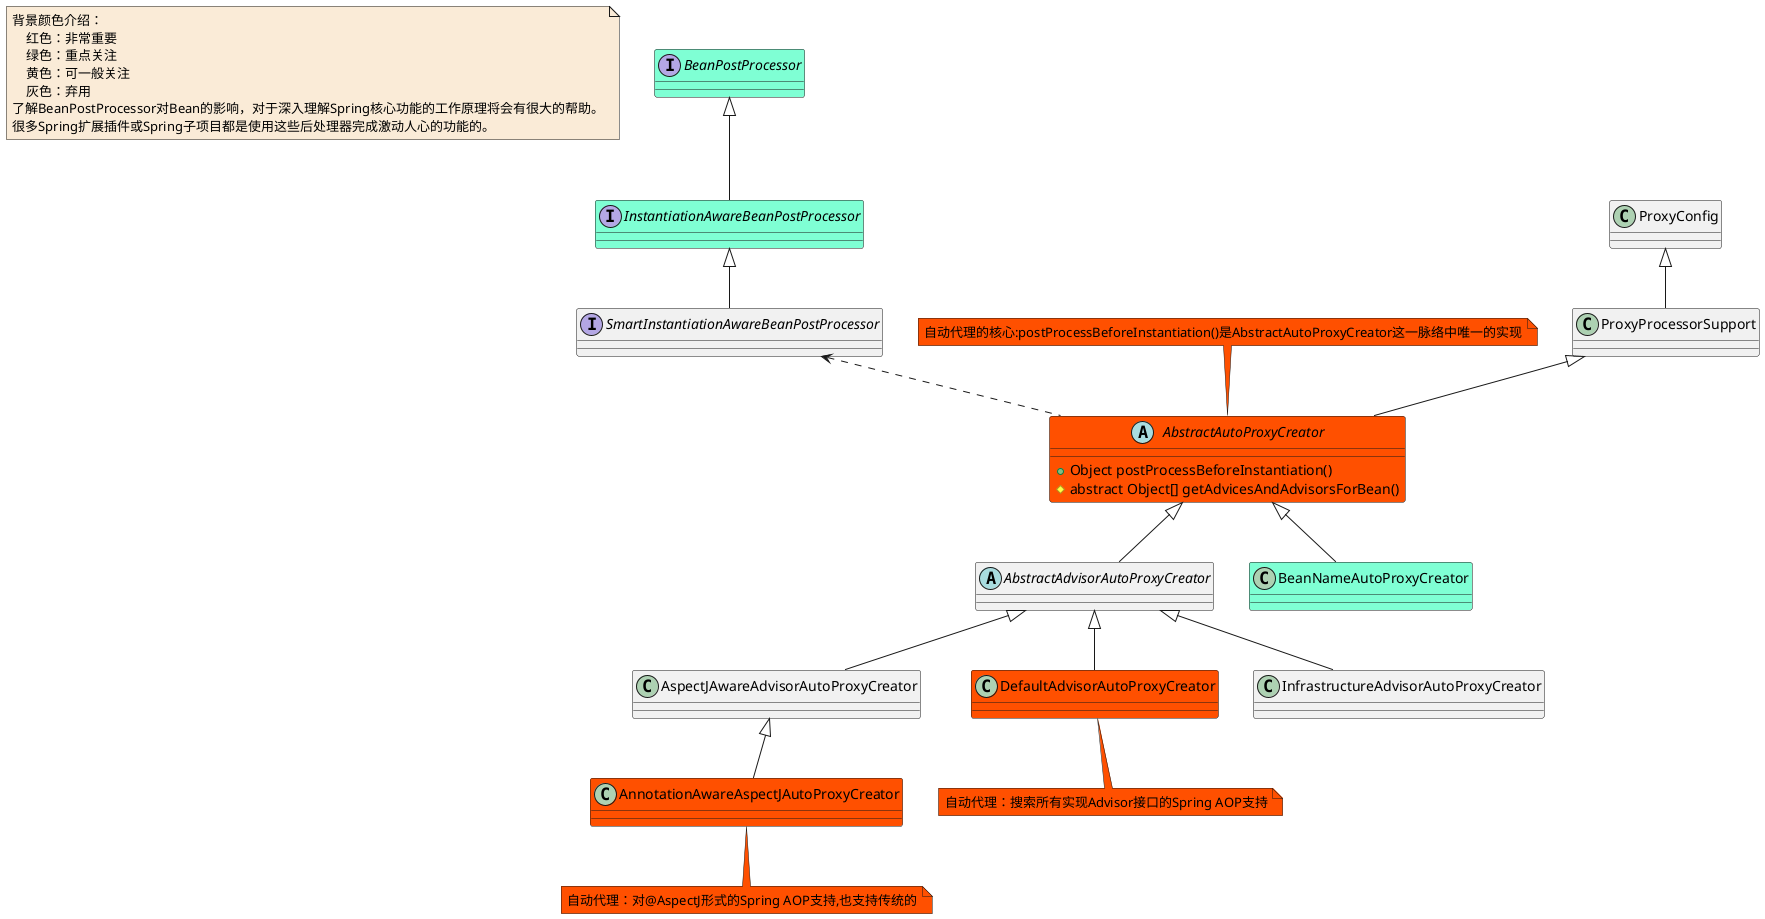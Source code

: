 @startuml

note  as N1 #FAEBD7
    背景颜色介绍：
        红色：非常重要
        绿色：重点关注
        黄色：可一般关注
        灰色：弃用
    了解BeanPostProcessor对Bean的影响，对于深入理解Spring核心功能的工作原理将会有很大的帮助。
    很多Spring扩展插件或Spring子项目都是使用这些后处理器完成激动人心的功能的。
end note

interface BeanPostProcessor  #7FFFD4
abstract class AbstractAdvisorAutoProxyCreator
abstract class AbstractAutoProxyCreator #FF5000
AbstractAutoProxyCreator : +Object postProcessBeforeInstantiation()
AbstractAutoProxyCreator : #abstract Object[] getAdvicesAndAdvisorsForBean()
note top #FF5000: 自动代理的核心:postProcessBeforeInstantiation()是AbstractAutoProxyCreator这一脉络中唯一的实现
class AnnotationAwareAspectJAutoProxyCreator #FF5000
note bottom #FF5000 : 自动代理：对@AspectJ形式的Spring AOP支持,也支持传统的
class AspectJAwareAdvisorAutoProxyCreator
class BeanNameAutoProxyCreator #7FFFD4
class DefaultAdvisorAutoProxyCreator #FF5000
note bottom #FF5000: 自动代理：搜索所有实现Advisor接口的Spring AOP支持
class InfrastructureAdvisorAutoProxyCreator
interface InstantiationAwareBeanPostProcessor  #7FFFD4
interface SmartInstantiationAwareBeanPostProcessor

class ProxyConfig
class ProxyProcessorSupport


AbstractAutoProxyCreator <|-- AbstractAdvisorAutoProxyCreator
AbstractAutoProxyCreator <|-- BeanNameAutoProxyCreator



AbstractAdvisorAutoProxyCreator <|-- AspectJAwareAdvisorAutoProxyCreator
AbstractAdvisorAutoProxyCreator <|-- DefaultAdvisorAutoProxyCreator
AbstractAdvisorAutoProxyCreator <|-- InfrastructureAdvisorAutoProxyCreator


AspectJAwareAdvisorAutoProxyCreator <|-- AnnotationAwareAspectJAutoProxyCreator



BeanPostProcessor <|-- InstantiationAwareBeanPostProcessor


InstantiationAwareBeanPostProcessor <|-- SmartInstantiationAwareBeanPostProcessor


ProxyConfig <|-- ProxyProcessorSupport
ProxyProcessorSupport <|-- AbstractAutoProxyCreator

SmartInstantiationAwareBeanPostProcessor <.. AbstractAutoProxyCreator

@enduml